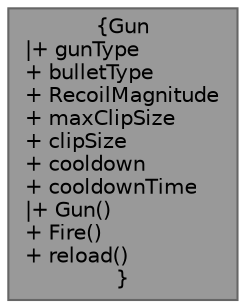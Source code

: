 digraph "Gun"
{
 // LATEX_PDF_SIZE
  bgcolor="transparent";
  edge [fontname=Helvetica,fontsize=10,labelfontname=Helvetica,labelfontsize=10];
  node [fontname=Helvetica,fontsize=10,shape=box,height=0.2,width=0.4];
  Node1 [label="{Gun\n|+ gunType\l+ bulletType\l+ RecoilMagnitude\l+ maxClipSize\l+ clipSize\l+ cooldown\l+ cooldownTime\l|+ Gun()\l+ Fire()\l+ reload()\l}",height=0.2,width=0.4,color="gray40", fillcolor="grey60", style="filled", fontcolor="black",tooltip=" "];
}

